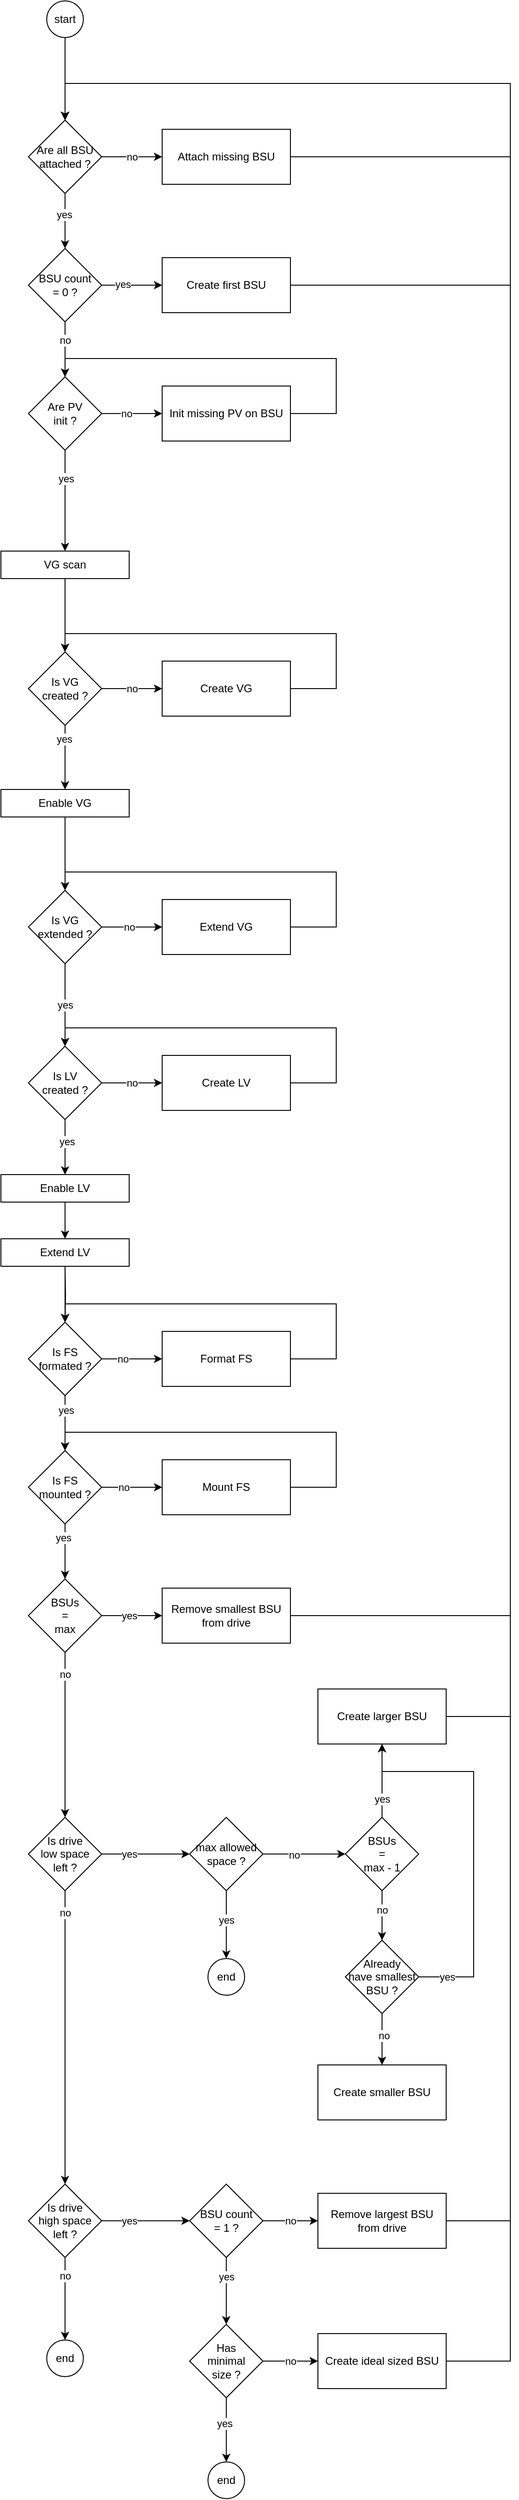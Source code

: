 <mxfile version="21.6.9" type="device">
  <diagram name="Page-1" id="kZzkH0Fhlf61rBuQRZ1X">
    <mxGraphModel dx="1434" dy="790" grid="1" gridSize="10" guides="1" tooltips="1" connect="1" arrows="1" fold="1" page="1" pageScale="1" pageWidth="827" pageHeight="1169" math="0" shadow="0">
      <root>
        <mxCell id="0" />
        <mxCell id="1" parent="0" />
        <mxCell id="NEFv17FfercwadhQsIlZ-129" style="edgeStyle=orthogonalEdgeStyle;rounded=0;orthogonalLoop=1;jettySize=auto;html=1;" parent="1" source="NEFv17FfercwadhQsIlZ-7" target="NEFv17FfercwadhQsIlZ-8" edge="1">
          <mxGeometry relative="1" as="geometry" />
        </mxCell>
        <mxCell id="NEFv17FfercwadhQsIlZ-7" value="start" style="ellipse;whiteSpace=wrap;html=1;aspect=fixed;" parent="1" vertex="1">
          <mxGeometry x="334" y="430" width="40" height="40" as="geometry" />
        </mxCell>
        <mxCell id="NEFv17FfercwadhQsIlZ-15" value="no" style="edgeStyle=orthogonalEdgeStyle;rounded=0;orthogonalLoop=1;jettySize=auto;html=1;" parent="1" source="NEFv17FfercwadhQsIlZ-8" target="NEFv17FfercwadhQsIlZ-13" edge="1">
          <mxGeometry relative="1" as="geometry" />
        </mxCell>
        <mxCell id="NEFv17FfercwadhQsIlZ-20" style="edgeStyle=orthogonalEdgeStyle;rounded=0;orthogonalLoop=1;jettySize=auto;html=1;entryX=0.5;entryY=0;entryDx=0;entryDy=0;" parent="1" source="NEFv17FfercwadhQsIlZ-8" target="NEFv17FfercwadhQsIlZ-19" edge="1">
          <mxGeometry relative="1" as="geometry" />
        </mxCell>
        <mxCell id="NEFv17FfercwadhQsIlZ-21" value="yes" style="edgeLabel;html=1;align=center;verticalAlign=middle;resizable=0;points=[];" parent="NEFv17FfercwadhQsIlZ-20" vertex="1" connectable="0">
          <mxGeometry x="-0.233" y="-1" relative="1" as="geometry">
            <mxPoint as="offset" />
          </mxGeometry>
        </mxCell>
        <mxCell id="NEFv17FfercwadhQsIlZ-8" value="Are all BSU attached ?" style="rhombus;whiteSpace=wrap;html=1;" parent="1" vertex="1">
          <mxGeometry x="314" y="560" width="80" height="80" as="geometry" />
        </mxCell>
        <mxCell id="NEFv17FfercwadhQsIlZ-17" style="edgeStyle=orthogonalEdgeStyle;rounded=0;orthogonalLoop=1;jettySize=auto;html=1;exitX=1;exitY=0.5;exitDx=0;exitDy=0;entryX=0.5;entryY=0;entryDx=0;entryDy=0;" parent="1" source="NEFv17FfercwadhQsIlZ-13" target="NEFv17FfercwadhQsIlZ-8" edge="1">
          <mxGeometry relative="1" as="geometry">
            <Array as="points">
              <mxPoint x="840" y="600" />
              <mxPoint x="840" y="520" />
              <mxPoint x="354" y="520" />
            </Array>
          </mxGeometry>
        </mxCell>
        <mxCell id="NEFv17FfercwadhQsIlZ-13" value="Attach missing BSU" style="rounded=0;whiteSpace=wrap;html=1;" parent="1" vertex="1">
          <mxGeometry x="460" y="570" width="140" height="60" as="geometry" />
        </mxCell>
        <mxCell id="NEFv17FfercwadhQsIlZ-23" style="edgeStyle=orthogonalEdgeStyle;rounded=0;orthogonalLoop=1;jettySize=auto;html=1;" parent="1" source="NEFv17FfercwadhQsIlZ-19" target="NEFv17FfercwadhQsIlZ-22" edge="1">
          <mxGeometry relative="1" as="geometry" />
        </mxCell>
        <mxCell id="VLocWE0LS9aWqX3UbAQ5-9" value="yes" style="edgeLabel;html=1;align=center;verticalAlign=middle;resizable=0;points=[];" vertex="1" connectable="0" parent="NEFv17FfercwadhQsIlZ-23">
          <mxGeometry x="-0.303" y="2" relative="1" as="geometry">
            <mxPoint y="1" as="offset" />
          </mxGeometry>
        </mxCell>
        <mxCell id="NEFv17FfercwadhQsIlZ-26" style="edgeStyle=orthogonalEdgeStyle;rounded=0;orthogonalLoop=1;jettySize=auto;html=1;exitX=0.5;exitY=1;exitDx=0;exitDy=0;" parent="1" source="NEFv17FfercwadhQsIlZ-19" target="NEFv17FfercwadhQsIlZ-25" edge="1">
          <mxGeometry relative="1" as="geometry" />
        </mxCell>
        <mxCell id="VLocWE0LS9aWqX3UbAQ5-10" value="no" style="edgeLabel;html=1;align=center;verticalAlign=middle;resizable=0;points=[];" vertex="1" connectable="0" parent="NEFv17FfercwadhQsIlZ-26">
          <mxGeometry x="-0.183" relative="1" as="geometry">
            <mxPoint y="-5" as="offset" />
          </mxGeometry>
        </mxCell>
        <mxCell id="NEFv17FfercwadhQsIlZ-19" value="BSU count&lt;br&gt;= 0 ?" style="rhombus;whiteSpace=wrap;html=1;" parent="1" vertex="1">
          <mxGeometry x="314" y="700" width="80" height="80" as="geometry" />
        </mxCell>
        <mxCell id="NEFv17FfercwadhQsIlZ-24" style="edgeStyle=orthogonalEdgeStyle;rounded=0;orthogonalLoop=1;jettySize=auto;html=1;exitX=1;exitY=0.5;exitDx=0;exitDy=0;entryX=0.5;entryY=0;entryDx=0;entryDy=0;" parent="1" source="NEFv17FfercwadhQsIlZ-22" target="NEFv17FfercwadhQsIlZ-8" edge="1">
          <mxGeometry relative="1" as="geometry">
            <Array as="points">
              <mxPoint x="840" y="740" />
              <mxPoint x="840" y="520" />
              <mxPoint x="354" y="520" />
            </Array>
          </mxGeometry>
        </mxCell>
        <mxCell id="NEFv17FfercwadhQsIlZ-22" value="Create first BSU" style="rounded=0;whiteSpace=wrap;html=1;" parent="1" vertex="1">
          <mxGeometry x="460" y="710" width="140" height="60" as="geometry" />
        </mxCell>
        <mxCell id="NEFv17FfercwadhQsIlZ-28" style="edgeStyle=orthogonalEdgeStyle;rounded=0;orthogonalLoop=1;jettySize=auto;html=1;entryX=0;entryY=0.5;entryDx=0;entryDy=0;" parent="1" source="NEFv17FfercwadhQsIlZ-25" target="NEFv17FfercwadhQsIlZ-27" edge="1">
          <mxGeometry relative="1" as="geometry" />
        </mxCell>
        <mxCell id="VLocWE0LS9aWqX3UbAQ5-11" value="no" style="edgeLabel;html=1;align=center;verticalAlign=middle;resizable=0;points=[];" vertex="1" connectable="0" parent="NEFv17FfercwadhQsIlZ-28">
          <mxGeometry x="-0.182" y="1" relative="1" as="geometry">
            <mxPoint y="1" as="offset" />
          </mxGeometry>
        </mxCell>
        <mxCell id="NEFv17FfercwadhQsIlZ-31" style="edgeStyle=orthogonalEdgeStyle;rounded=0;orthogonalLoop=1;jettySize=auto;html=1;exitX=0.5;exitY=1;exitDx=0;exitDy=0;" parent="1" source="VLocWE0LS9aWqX3UbAQ5-50" target="NEFv17FfercwadhQsIlZ-30" edge="1">
          <mxGeometry relative="1" as="geometry" />
        </mxCell>
        <mxCell id="NEFv17FfercwadhQsIlZ-25" value="Are PV&lt;br&gt;init ?" style="rhombus;whiteSpace=wrap;html=1;" parent="1" vertex="1">
          <mxGeometry x="314" y="840" width="80" height="80" as="geometry" />
        </mxCell>
        <mxCell id="NEFv17FfercwadhQsIlZ-36" style="edgeStyle=orthogonalEdgeStyle;rounded=0;orthogonalLoop=1;jettySize=auto;html=1;entryX=0.5;entryY=0;entryDx=0;entryDy=0;" parent="1" source="NEFv17FfercwadhQsIlZ-27" target="NEFv17FfercwadhQsIlZ-25" edge="1">
          <mxGeometry relative="1" as="geometry">
            <Array as="points">
              <mxPoint x="650" y="880" />
              <mxPoint x="650" y="820" />
              <mxPoint x="354" y="820" />
            </Array>
          </mxGeometry>
        </mxCell>
        <mxCell id="NEFv17FfercwadhQsIlZ-27" value="Init missing PV on BSU" style="rounded=0;whiteSpace=wrap;html=1;" parent="1" vertex="1">
          <mxGeometry x="460" y="850" width="140" height="60" as="geometry" />
        </mxCell>
        <mxCell id="NEFv17FfercwadhQsIlZ-34" value="no" style="edgeStyle=orthogonalEdgeStyle;rounded=0;orthogonalLoop=1;jettySize=auto;html=1;" parent="1" source="NEFv17FfercwadhQsIlZ-30" target="NEFv17FfercwadhQsIlZ-33" edge="1">
          <mxGeometry relative="1" as="geometry" />
        </mxCell>
        <mxCell id="NEFv17FfercwadhQsIlZ-43" style="edgeStyle=orthogonalEdgeStyle;rounded=0;orthogonalLoop=1;jettySize=auto;html=1;entryX=0.5;entryY=0;entryDx=0;entryDy=0;" parent="1" source="VLocWE0LS9aWqX3UbAQ5-53" target="NEFv17FfercwadhQsIlZ-38" edge="1">
          <mxGeometry relative="1" as="geometry" />
        </mxCell>
        <mxCell id="NEFv17FfercwadhQsIlZ-30" value="Is VG&lt;br&gt;created ?" style="rhombus;whiteSpace=wrap;html=1;" parent="1" vertex="1">
          <mxGeometry x="314" y="1140" width="80" height="80" as="geometry" />
        </mxCell>
        <mxCell id="VLocWE0LS9aWqX3UbAQ5-13" style="edgeStyle=orthogonalEdgeStyle;rounded=0;orthogonalLoop=1;jettySize=auto;html=1;entryX=0.5;entryY=0;entryDx=0;entryDy=0;" edge="1" parent="1" source="NEFv17FfercwadhQsIlZ-33" target="NEFv17FfercwadhQsIlZ-30">
          <mxGeometry relative="1" as="geometry">
            <Array as="points">
              <mxPoint x="650" y="1180" />
              <mxPoint x="650" y="1120" />
              <mxPoint x="354" y="1120" />
            </Array>
          </mxGeometry>
        </mxCell>
        <mxCell id="NEFv17FfercwadhQsIlZ-33" value="Create VG" style="rounded=0;whiteSpace=wrap;html=1;" parent="1" vertex="1">
          <mxGeometry x="460" y="1150" width="140" height="60" as="geometry" />
        </mxCell>
        <mxCell id="NEFv17FfercwadhQsIlZ-41" style="edgeStyle=orthogonalEdgeStyle;rounded=0;orthogonalLoop=1;jettySize=auto;html=1;" parent="1" source="NEFv17FfercwadhQsIlZ-38" target="NEFv17FfercwadhQsIlZ-40" edge="1">
          <mxGeometry relative="1" as="geometry" />
        </mxCell>
        <mxCell id="VLocWE0LS9aWqX3UbAQ5-23" value="no" style="edgeLabel;html=1;align=center;verticalAlign=middle;resizable=0;points=[];" vertex="1" connectable="0" parent="NEFv17FfercwadhQsIlZ-41">
          <mxGeometry x="-0.424" y="-1" relative="1" as="geometry">
            <mxPoint x="11" y="-1" as="offset" />
          </mxGeometry>
        </mxCell>
        <mxCell id="VLocWE0LS9aWqX3UbAQ5-48" value="yes" style="edgeStyle=orthogonalEdgeStyle;rounded=0;orthogonalLoop=1;jettySize=auto;html=1;" edge="1" parent="1" source="NEFv17FfercwadhQsIlZ-38" target="NEFv17FfercwadhQsIlZ-53">
          <mxGeometry relative="1" as="geometry">
            <mxPoint x="354" y="1530" as="targetPoint" />
          </mxGeometry>
        </mxCell>
        <mxCell id="NEFv17FfercwadhQsIlZ-38" value="Is VG&lt;br&gt;extended ?" style="rhombus;whiteSpace=wrap;html=1;" parent="1" vertex="1">
          <mxGeometry x="314" y="1400" width="80" height="80" as="geometry" />
        </mxCell>
        <mxCell id="VLocWE0LS9aWqX3UbAQ5-15" style="edgeStyle=orthogonalEdgeStyle;rounded=0;orthogonalLoop=1;jettySize=auto;html=1;entryX=0.5;entryY=0;entryDx=0;entryDy=0;" edge="1" parent="1" source="NEFv17FfercwadhQsIlZ-40" target="NEFv17FfercwadhQsIlZ-38">
          <mxGeometry relative="1" as="geometry">
            <Array as="points">
              <mxPoint x="650" y="1440" />
              <mxPoint x="650" y="1380" />
              <mxPoint x="354" y="1380" />
            </Array>
          </mxGeometry>
        </mxCell>
        <mxCell id="NEFv17FfercwadhQsIlZ-40" value="Extend VG" style="rounded=0;whiteSpace=wrap;html=1;" parent="1" vertex="1">
          <mxGeometry x="460" y="1410" width="140" height="60" as="geometry" />
        </mxCell>
        <mxCell id="NEFv17FfercwadhQsIlZ-85" style="edgeStyle=orthogonalEdgeStyle;rounded=0;orthogonalLoop=1;jettySize=auto;html=1;entryX=0.5;entryY=0;entryDx=0;entryDy=0;" parent="1" source="NEFv17FfercwadhQsIlZ-53" target="VLocWE0LS9aWqX3UbAQ5-58" edge="1">
          <mxGeometry relative="1" as="geometry">
            <mxPoint x="354" y="1700" as="targetPoint" />
          </mxGeometry>
        </mxCell>
        <mxCell id="VLocWE0LS9aWqX3UbAQ5-21" value="yes" style="edgeLabel;html=1;align=center;verticalAlign=middle;resizable=0;points=[];" vertex="1" connectable="0" parent="NEFv17FfercwadhQsIlZ-85">
          <mxGeometry x="-0.22" y="2" relative="1" as="geometry">
            <mxPoint as="offset" />
          </mxGeometry>
        </mxCell>
        <mxCell id="NEFv17FfercwadhQsIlZ-92" value="no" style="edgeStyle=orthogonalEdgeStyle;rounded=0;orthogonalLoop=1;jettySize=auto;html=1;entryX=0;entryY=0.5;entryDx=0;entryDy=0;" parent="1" source="NEFv17FfercwadhQsIlZ-53" target="NEFv17FfercwadhQsIlZ-60" edge="1">
          <mxGeometry relative="1" as="geometry" />
        </mxCell>
        <mxCell id="NEFv17FfercwadhQsIlZ-53" value="Is LV&lt;br&gt;created ?" style="rhombus;whiteSpace=wrap;html=1;" parent="1" vertex="1">
          <mxGeometry x="314" y="1570" width="80" height="80" as="geometry" />
        </mxCell>
        <mxCell id="VLocWE0LS9aWqX3UbAQ5-16" style="edgeStyle=orthogonalEdgeStyle;rounded=0;orthogonalLoop=1;jettySize=auto;html=1;entryX=0.5;entryY=0;entryDx=0;entryDy=0;" edge="1" parent="1" source="NEFv17FfercwadhQsIlZ-60" target="NEFv17FfercwadhQsIlZ-53">
          <mxGeometry relative="1" as="geometry">
            <Array as="points">
              <mxPoint x="650" y="1610" />
              <mxPoint x="650" y="1550" />
              <mxPoint x="354" y="1550" />
            </Array>
          </mxGeometry>
        </mxCell>
        <mxCell id="NEFv17FfercwadhQsIlZ-60" value="Create LV" style="rounded=0;whiteSpace=wrap;html=1;" parent="1" vertex="1">
          <mxGeometry x="460" y="1580" width="140" height="60" as="geometry" />
        </mxCell>
        <mxCell id="NEFv17FfercwadhQsIlZ-86" style="edgeStyle=orthogonalEdgeStyle;rounded=0;orthogonalLoop=1;jettySize=auto;html=1;exitX=0.5;exitY=1;exitDx=0;exitDy=0;entryX=0.5;entryY=0;entryDx=0;entryDy=0;" parent="1" source="NEFv17FfercwadhQsIlZ-61" target="NEFv17FfercwadhQsIlZ-62" edge="1">
          <mxGeometry relative="1" as="geometry" />
        </mxCell>
        <mxCell id="VLocWE0LS9aWqX3UbAQ5-24" value="yes" style="edgeLabel;html=1;align=center;verticalAlign=middle;resizable=0;points=[];" vertex="1" connectable="0" parent="NEFv17FfercwadhQsIlZ-86">
          <mxGeometry x="-0.517" y="1" relative="1" as="geometry">
            <mxPoint y="1" as="offset" />
          </mxGeometry>
        </mxCell>
        <mxCell id="NEFv17FfercwadhQsIlZ-90" style="edgeStyle=orthogonalEdgeStyle;rounded=0;orthogonalLoop=1;jettySize=auto;html=1;entryX=0;entryY=0.5;entryDx=0;entryDy=0;" parent="1" source="NEFv17FfercwadhQsIlZ-61" target="NEFv17FfercwadhQsIlZ-67" edge="1">
          <mxGeometry relative="1" as="geometry" />
        </mxCell>
        <mxCell id="VLocWE0LS9aWqX3UbAQ5-22" value="no" style="edgeLabel;html=1;align=center;verticalAlign=middle;resizable=0;points=[];" vertex="1" connectable="0" parent="NEFv17FfercwadhQsIlZ-90">
          <mxGeometry x="-0.303" y="1" relative="1" as="geometry">
            <mxPoint y="1" as="offset" />
          </mxGeometry>
        </mxCell>
        <mxCell id="NEFv17FfercwadhQsIlZ-61" value="Is FS&lt;br&gt;formated ?" style="rhombus;whiteSpace=wrap;html=1;" parent="1" vertex="1">
          <mxGeometry x="314" y="1871" width="80" height="80" as="geometry" />
        </mxCell>
        <mxCell id="NEFv17FfercwadhQsIlZ-87" style="edgeStyle=orthogonalEdgeStyle;rounded=0;orthogonalLoop=1;jettySize=auto;html=1;exitX=0.5;exitY=1;exitDx=0;exitDy=0;entryX=0.5;entryY=0;entryDx=0;entryDy=0;" parent="1" source="NEFv17FfercwadhQsIlZ-62" target="NEFv17FfercwadhQsIlZ-63" edge="1">
          <mxGeometry relative="1" as="geometry" />
        </mxCell>
        <mxCell id="VLocWE0LS9aWqX3UbAQ5-27" value="yes" style="edgeLabel;html=1;align=center;verticalAlign=middle;resizable=0;points=[];" vertex="1" connectable="0" parent="NEFv17FfercwadhQsIlZ-87">
          <mxGeometry x="-0.55" y="-2" relative="1" as="geometry">
            <mxPoint y="1" as="offset" />
          </mxGeometry>
        </mxCell>
        <mxCell id="NEFv17FfercwadhQsIlZ-93" style="edgeStyle=orthogonalEdgeStyle;rounded=0;orthogonalLoop=1;jettySize=auto;html=1;entryX=0;entryY=0.5;entryDx=0;entryDy=0;" parent="1" source="NEFv17FfercwadhQsIlZ-62" target="NEFv17FfercwadhQsIlZ-68" edge="1">
          <mxGeometry relative="1" as="geometry" />
        </mxCell>
        <mxCell id="VLocWE0LS9aWqX3UbAQ5-26" value="no" style="edgeLabel;html=1;align=center;verticalAlign=middle;resizable=0;points=[];" vertex="1" connectable="0" parent="NEFv17FfercwadhQsIlZ-93">
          <mxGeometry x="-0.273" y="1" relative="1" as="geometry">
            <mxPoint y="1" as="offset" />
          </mxGeometry>
        </mxCell>
        <mxCell id="NEFv17FfercwadhQsIlZ-62" value="Is FS&lt;br&gt;mounted ?" style="rhombus;whiteSpace=wrap;html=1;" parent="1" vertex="1">
          <mxGeometry x="314" y="2011" width="80" height="80" as="geometry" />
        </mxCell>
        <mxCell id="NEFv17FfercwadhQsIlZ-65" style="edgeStyle=orthogonalEdgeStyle;rounded=0;orthogonalLoop=1;jettySize=auto;html=1;entryX=0;entryY=0.5;entryDx=0;entryDy=0;" parent="1" source="NEFv17FfercwadhQsIlZ-63" target="NEFv17FfercwadhQsIlZ-64" edge="1">
          <mxGeometry relative="1" as="geometry" />
        </mxCell>
        <mxCell id="VLocWE0LS9aWqX3UbAQ5-28" value="yes" style="edgeLabel;html=1;align=center;verticalAlign=middle;resizable=0;points=[];" vertex="1" connectable="0" parent="NEFv17FfercwadhQsIlZ-65">
          <mxGeometry x="-0.394" relative="1" as="geometry">
            <mxPoint x="10" as="offset" />
          </mxGeometry>
        </mxCell>
        <mxCell id="NEFv17FfercwadhQsIlZ-88" style="edgeStyle=orthogonalEdgeStyle;rounded=0;orthogonalLoop=1;jettySize=auto;html=1;exitX=0.5;exitY=1;exitDx=0;exitDy=0;entryX=0.5;entryY=0;entryDx=0;entryDy=0;" parent="1" source="NEFv17FfercwadhQsIlZ-63" target="NEFv17FfercwadhQsIlZ-70" edge="1">
          <mxGeometry relative="1" as="geometry" />
        </mxCell>
        <mxCell id="VLocWE0LS9aWqX3UbAQ5-29" value="no" style="edgeLabel;html=1;align=center;verticalAlign=middle;resizable=0;points=[];" vertex="1" connectable="0" parent="NEFv17FfercwadhQsIlZ-88">
          <mxGeometry x="-0.671" y="1" relative="1" as="geometry">
            <mxPoint x="-1" y="-6" as="offset" />
          </mxGeometry>
        </mxCell>
        <mxCell id="NEFv17FfercwadhQsIlZ-63" value="BSUs&lt;br&gt;=&lt;br&gt;max" style="rhombus;whiteSpace=wrap;html=1;" parent="1" vertex="1">
          <mxGeometry x="314" y="2151" width="80" height="80" as="geometry" />
        </mxCell>
        <mxCell id="NEFv17FfercwadhQsIlZ-66" style="edgeStyle=orthogonalEdgeStyle;rounded=0;orthogonalLoop=1;jettySize=auto;html=1;entryX=0.5;entryY=0;entryDx=0;entryDy=0;" parent="1" source="NEFv17FfercwadhQsIlZ-64" target="NEFv17FfercwadhQsIlZ-8" edge="1">
          <mxGeometry relative="1" as="geometry">
            <Array as="points">
              <mxPoint x="840" y="2191" />
              <mxPoint x="840" y="520" />
              <mxPoint x="354" y="520" />
            </Array>
          </mxGeometry>
        </mxCell>
        <mxCell id="NEFv17FfercwadhQsIlZ-64" value="Remove smallest BSU&lt;br&gt;from drive" style="rounded=0;whiteSpace=wrap;html=1;" parent="1" vertex="1">
          <mxGeometry x="460" y="2161" width="140" height="60" as="geometry" />
        </mxCell>
        <mxCell id="VLocWE0LS9aWqX3UbAQ5-19" style="edgeStyle=orthogonalEdgeStyle;rounded=0;orthogonalLoop=1;jettySize=auto;html=1;entryX=0.5;entryY=0;entryDx=0;entryDy=0;" edge="1" parent="1" source="NEFv17FfercwadhQsIlZ-67" target="NEFv17FfercwadhQsIlZ-61">
          <mxGeometry relative="1" as="geometry">
            <Array as="points">
              <mxPoint x="650" y="1911" />
              <mxPoint x="650" y="1851" />
              <mxPoint x="354" y="1851" />
            </Array>
          </mxGeometry>
        </mxCell>
        <mxCell id="NEFv17FfercwadhQsIlZ-67" value="Format FS" style="rounded=0;whiteSpace=wrap;html=1;" parent="1" vertex="1">
          <mxGeometry x="460" y="1881" width="140" height="60" as="geometry" />
        </mxCell>
        <mxCell id="VLocWE0LS9aWqX3UbAQ5-25" style="edgeStyle=orthogonalEdgeStyle;rounded=0;orthogonalLoop=1;jettySize=auto;html=1;entryX=0.5;entryY=0;entryDx=0;entryDy=0;" edge="1" parent="1" source="NEFv17FfercwadhQsIlZ-68" target="NEFv17FfercwadhQsIlZ-62">
          <mxGeometry relative="1" as="geometry">
            <Array as="points">
              <mxPoint x="650" y="2051" />
              <mxPoint x="650" y="1991" />
              <mxPoint x="354" y="1991" />
            </Array>
          </mxGeometry>
        </mxCell>
        <mxCell id="NEFv17FfercwadhQsIlZ-68" value="Mount FS" style="rounded=0;whiteSpace=wrap;html=1;" parent="1" vertex="1">
          <mxGeometry x="460" y="2021" width="140" height="60" as="geometry" />
        </mxCell>
        <mxCell id="NEFv17FfercwadhQsIlZ-76" style="edgeStyle=orthogonalEdgeStyle;rounded=0;orthogonalLoop=1;jettySize=auto;html=1;" parent="1" source="NEFv17FfercwadhQsIlZ-70" target="NEFv17FfercwadhQsIlZ-71" edge="1">
          <mxGeometry relative="1" as="geometry">
            <mxPoint x="394" y="2451" as="sourcePoint" />
          </mxGeometry>
        </mxCell>
        <mxCell id="NEFv17FfercwadhQsIlZ-78" value="yes" style="edgeLabel;html=1;align=center;verticalAlign=middle;resizable=0;points=[];" parent="NEFv17FfercwadhQsIlZ-76" vertex="1" connectable="0">
          <mxGeometry y="-1" relative="1" as="geometry">
            <mxPoint x="-18" y="-1" as="offset" />
          </mxGeometry>
        </mxCell>
        <mxCell id="NEFv17FfercwadhQsIlZ-107" style="edgeStyle=orthogonalEdgeStyle;rounded=0;orthogonalLoop=1;jettySize=auto;html=1;entryX=0.5;entryY=0;entryDx=0;entryDy=0;" parent="1" source="NEFv17FfercwadhQsIlZ-70" target="NEFv17FfercwadhQsIlZ-97" edge="1">
          <mxGeometry relative="1" as="geometry" />
        </mxCell>
        <mxCell id="VLocWE0LS9aWqX3UbAQ5-30" value="no" style="edgeLabel;html=1;align=center;verticalAlign=middle;resizable=0;points=[];" vertex="1" connectable="0" parent="NEFv17FfercwadhQsIlZ-107">
          <mxGeometry x="-0.632" relative="1" as="geometry">
            <mxPoint y="-35" as="offset" />
          </mxGeometry>
        </mxCell>
        <mxCell id="NEFv17FfercwadhQsIlZ-70" value="Is drive&lt;br&gt;low space&lt;br&gt;left ?" style="rhombus;whiteSpace=wrap;html=1;" parent="1" vertex="1">
          <mxGeometry x="314" y="2411" width="80" height="80" as="geometry" />
        </mxCell>
        <mxCell id="NEFv17FfercwadhQsIlZ-123" style="edgeStyle=orthogonalEdgeStyle;rounded=0;orthogonalLoop=1;jettySize=auto;html=1;entryX=0.5;entryY=0;entryDx=0;entryDy=0;" parent="1" source="NEFv17FfercwadhQsIlZ-71" target="NEFv17FfercwadhQsIlZ-73" edge="1">
          <mxGeometry relative="1" as="geometry" />
        </mxCell>
        <mxCell id="NEFv17FfercwadhQsIlZ-124" value="yes" style="edgeLabel;html=1;align=center;verticalAlign=middle;resizable=0;points=[];" parent="NEFv17FfercwadhQsIlZ-123" vertex="1" connectable="0">
          <mxGeometry x="-0.117" y="3" relative="1" as="geometry">
            <mxPoint x="-3" y="-1" as="offset" />
          </mxGeometry>
        </mxCell>
        <mxCell id="VLocWE0LS9aWqX3UbAQ5-31" style="edgeStyle=orthogonalEdgeStyle;rounded=0;orthogonalLoop=1;jettySize=auto;html=1;entryX=0;entryY=0.5;entryDx=0;entryDy=0;" edge="1" parent="1" source="NEFv17FfercwadhQsIlZ-71" target="VLocWE0LS9aWqX3UbAQ5-8">
          <mxGeometry relative="1" as="geometry" />
        </mxCell>
        <mxCell id="VLocWE0LS9aWqX3UbAQ5-41" value="no" style="edgeLabel;html=1;align=center;verticalAlign=middle;resizable=0;points=[];" vertex="1" connectable="0" parent="VLocWE0LS9aWqX3UbAQ5-31">
          <mxGeometry x="-0.244" y="-1" relative="1" as="geometry">
            <mxPoint as="offset" />
          </mxGeometry>
        </mxCell>
        <mxCell id="NEFv17FfercwadhQsIlZ-71" value="max allowed&lt;br&gt;space&amp;nbsp;?" style="rhombus;whiteSpace=wrap;html=1;" parent="1" vertex="1">
          <mxGeometry x="490" y="2411" width="80" height="80" as="geometry" />
        </mxCell>
        <mxCell id="VLocWE0LS9aWqX3UbAQ5-36" style="edgeStyle=orthogonalEdgeStyle;rounded=0;orthogonalLoop=1;jettySize=auto;html=1;entryX=0.5;entryY=0;entryDx=0;entryDy=0;" edge="1" parent="1" source="NEFv17FfercwadhQsIlZ-72" target="NEFv17FfercwadhQsIlZ-8">
          <mxGeometry relative="1" as="geometry">
            <Array as="points">
              <mxPoint x="840" y="2301" />
              <mxPoint x="840" y="520" />
              <mxPoint x="354" y="520" />
            </Array>
          </mxGeometry>
        </mxCell>
        <mxCell id="NEFv17FfercwadhQsIlZ-72" value="Create larger BSU" style="rounded=0;whiteSpace=wrap;html=1;" parent="1" vertex="1">
          <mxGeometry x="630" y="2271" width="140" height="60" as="geometry" />
        </mxCell>
        <mxCell id="NEFv17FfercwadhQsIlZ-73" value="end" style="ellipse;whiteSpace=wrap;html=1;aspect=fixed;" parent="1" vertex="1">
          <mxGeometry x="510" y="2565" width="40" height="40" as="geometry" />
        </mxCell>
        <mxCell id="NEFv17FfercwadhQsIlZ-127" style="edgeStyle=orthogonalEdgeStyle;rounded=0;orthogonalLoop=1;jettySize=auto;html=1;entryX=0.5;entryY=0;entryDx=0;entryDy=0;" parent="1" source="NEFv17FfercwadhQsIlZ-97" target="NEFv17FfercwadhQsIlZ-125" edge="1">
          <mxGeometry relative="1" as="geometry" />
        </mxCell>
        <mxCell id="NEFv17FfercwadhQsIlZ-128" value="no" style="edgeLabel;html=1;align=center;verticalAlign=middle;resizable=0;points=[];" parent="NEFv17FfercwadhQsIlZ-127" vertex="1" connectable="0">
          <mxGeometry x="-0.122" y="3" relative="1" as="geometry">
            <mxPoint x="-3" y="-20" as="offset" />
          </mxGeometry>
        </mxCell>
        <mxCell id="VLocWE0LS9aWqX3UbAQ5-5" style="edgeStyle=orthogonalEdgeStyle;rounded=0;orthogonalLoop=1;jettySize=auto;html=1;" edge="1" parent="1" source="NEFv17FfercwadhQsIlZ-97" target="NEFv17FfercwadhQsIlZ-98">
          <mxGeometry relative="1" as="geometry" />
        </mxCell>
        <mxCell id="VLocWE0LS9aWqX3UbAQ5-6" value="yes" style="edgeLabel;html=1;align=center;verticalAlign=middle;resizable=0;points=[];" vertex="1" connectable="0" parent="VLocWE0LS9aWqX3UbAQ5-5">
          <mxGeometry x="-0.021" y="1" relative="1" as="geometry">
            <mxPoint x="-17" y="1" as="offset" />
          </mxGeometry>
        </mxCell>
        <mxCell id="NEFv17FfercwadhQsIlZ-97" value="Is drive&lt;br&gt;high space&lt;br&gt;left ?" style="rhombus;whiteSpace=wrap;html=1;" parent="1" vertex="1">
          <mxGeometry x="314" y="2811" width="80" height="80" as="geometry" />
        </mxCell>
        <mxCell id="NEFv17FfercwadhQsIlZ-110" style="edgeStyle=orthogonalEdgeStyle;rounded=0;orthogonalLoop=1;jettySize=auto;html=1;entryX=0.5;entryY=0;entryDx=0;entryDy=0;" parent="1" source="NEFv17FfercwadhQsIlZ-98" target="NEFv17FfercwadhQsIlZ-99" edge="1">
          <mxGeometry relative="1" as="geometry" />
        </mxCell>
        <mxCell id="NEFv17FfercwadhQsIlZ-111" value="yes" style="edgeLabel;html=1;align=center;verticalAlign=middle;resizable=0;points=[];" parent="NEFv17FfercwadhQsIlZ-110" vertex="1" connectable="0">
          <mxGeometry x="-0.114" y="-1" relative="1" as="geometry">
            <mxPoint x="1" y="-12" as="offset" />
          </mxGeometry>
        </mxCell>
        <mxCell id="NEFv17FfercwadhQsIlZ-113" value="no" style="edgeStyle=orthogonalEdgeStyle;rounded=0;orthogonalLoop=1;jettySize=auto;html=1;entryX=0;entryY=0.5;entryDx=0;entryDy=0;" parent="1" source="NEFv17FfercwadhQsIlZ-98" target="NEFv17FfercwadhQsIlZ-106" edge="1">
          <mxGeometry relative="1" as="geometry">
            <mxPoint x="630" y="2851" as="targetPoint" />
          </mxGeometry>
        </mxCell>
        <mxCell id="NEFv17FfercwadhQsIlZ-98" value="BSU count&lt;br&gt;= 1 ?" style="rhombus;whiteSpace=wrap;html=1;" parent="1" vertex="1">
          <mxGeometry x="490" y="2811" width="80" height="80" as="geometry" />
        </mxCell>
        <mxCell id="NEFv17FfercwadhQsIlZ-116" style="edgeStyle=orthogonalEdgeStyle;rounded=0;orthogonalLoop=1;jettySize=auto;html=1;entryX=0.5;entryY=0;entryDx=0;entryDy=0;" parent="1" source="NEFv17FfercwadhQsIlZ-99" target="NEFv17FfercwadhQsIlZ-100" edge="1">
          <mxGeometry relative="1" as="geometry" />
        </mxCell>
        <mxCell id="NEFv17FfercwadhQsIlZ-117" value="yes" style="edgeLabel;html=1;align=center;verticalAlign=middle;resizable=0;points=[];" parent="NEFv17FfercwadhQsIlZ-116" vertex="1" connectable="0">
          <mxGeometry x="-0.2" y="-2" relative="1" as="geometry">
            <mxPoint as="offset" />
          </mxGeometry>
        </mxCell>
        <mxCell id="NEFv17FfercwadhQsIlZ-119" value="no" style="edgeStyle=orthogonalEdgeStyle;rounded=0;orthogonalLoop=1;jettySize=auto;html=1;entryX=0;entryY=0.5;entryDx=0;entryDy=0;" parent="1" source="NEFv17FfercwadhQsIlZ-99" target="NEFv17FfercwadhQsIlZ-118" edge="1">
          <mxGeometry relative="1" as="geometry" />
        </mxCell>
        <mxCell id="NEFv17FfercwadhQsIlZ-99" value="Has&lt;br&gt;minimal&lt;br&gt;size ?" style="rhombus;whiteSpace=wrap;html=1;" parent="1" vertex="1">
          <mxGeometry x="490" y="2964" width="80" height="80" as="geometry" />
        </mxCell>
        <mxCell id="NEFv17FfercwadhQsIlZ-100" value="end" style="ellipse;whiteSpace=wrap;html=1;aspect=fixed;" parent="1" vertex="1">
          <mxGeometry x="510" y="3114" width="40" height="40" as="geometry" />
        </mxCell>
        <mxCell id="NEFv17FfercwadhQsIlZ-112" style="edgeStyle=orthogonalEdgeStyle;rounded=0;orthogonalLoop=1;jettySize=auto;html=1;entryX=0.5;entryY=0;entryDx=0;entryDy=0;" parent="1" target="NEFv17FfercwadhQsIlZ-8" edge="1">
          <mxGeometry relative="1" as="geometry">
            <Array as="points">
              <mxPoint x="840" y="2067" />
              <mxPoint x="840" y="520" />
              <mxPoint x="354" y="520" />
            </Array>
            <mxPoint x="840" y="2210" as="sourcePoint" />
          </mxGeometry>
        </mxCell>
        <mxCell id="VLocWE0LS9aWqX3UbAQ5-7" style="edgeStyle=orthogonalEdgeStyle;rounded=0;orthogonalLoop=1;jettySize=auto;html=1;entryX=0.5;entryY=0;entryDx=0;entryDy=0;" edge="1" parent="1" source="NEFv17FfercwadhQsIlZ-106" target="NEFv17FfercwadhQsIlZ-8">
          <mxGeometry relative="1" as="geometry">
            <Array as="points">
              <mxPoint x="840" y="2851" />
              <mxPoint x="840" y="520" />
              <mxPoint x="354" y="520" />
            </Array>
          </mxGeometry>
        </mxCell>
        <mxCell id="NEFv17FfercwadhQsIlZ-106" value="Remove largest BSU&lt;br&gt;from drive" style="rounded=0;whiteSpace=wrap;html=1;" parent="1" vertex="1">
          <mxGeometry x="630" y="2821" width="140" height="60" as="geometry" />
        </mxCell>
        <mxCell id="NEFv17FfercwadhQsIlZ-120" style="edgeStyle=orthogonalEdgeStyle;rounded=0;orthogonalLoop=1;jettySize=auto;html=1;entryX=0.5;entryY=0;entryDx=0;entryDy=0;exitX=1;exitY=0.5;exitDx=0;exitDy=0;" parent="1" source="NEFv17FfercwadhQsIlZ-118" target="NEFv17FfercwadhQsIlZ-8" edge="1">
          <mxGeometry relative="1" as="geometry">
            <Array as="points">
              <mxPoint x="840" y="3004" />
              <mxPoint x="840" y="520" />
              <mxPoint x="354" y="520" />
            </Array>
          </mxGeometry>
        </mxCell>
        <mxCell id="NEFv17FfercwadhQsIlZ-118" value="Create ideal sized BSU" style="rounded=0;whiteSpace=wrap;html=1;" parent="1" vertex="1">
          <mxGeometry x="630" y="2974" width="140" height="60" as="geometry" />
        </mxCell>
        <mxCell id="NEFv17FfercwadhQsIlZ-125" value="end" style="ellipse;whiteSpace=wrap;html=1;aspect=fixed;" parent="1" vertex="1">
          <mxGeometry x="334" y="2981" width="40" height="40" as="geometry" />
        </mxCell>
        <mxCell id="VLocWE0LS9aWqX3UbAQ5-32" style="edgeStyle=orthogonalEdgeStyle;rounded=0;orthogonalLoop=1;jettySize=auto;html=1;" edge="1" parent="1" source="VLocWE0LS9aWqX3UbAQ5-8" target="NEFv17FfercwadhQsIlZ-72">
          <mxGeometry relative="1" as="geometry" />
        </mxCell>
        <mxCell id="VLocWE0LS9aWqX3UbAQ5-38" value="yes" style="edgeLabel;html=1;align=center;verticalAlign=middle;resizable=0;points=[];" vertex="1" connectable="0" parent="VLocWE0LS9aWqX3UbAQ5-32">
          <mxGeometry x="-0.175" y="1" relative="1" as="geometry">
            <mxPoint x="1" y="13" as="offset" />
          </mxGeometry>
        </mxCell>
        <mxCell id="VLocWE0LS9aWqX3UbAQ5-42" style="edgeStyle=orthogonalEdgeStyle;rounded=0;orthogonalLoop=1;jettySize=auto;html=1;" edge="1" parent="1" source="VLocWE0LS9aWqX3UbAQ5-8" target="VLocWE0LS9aWqX3UbAQ5-40">
          <mxGeometry relative="1" as="geometry" />
        </mxCell>
        <mxCell id="VLocWE0LS9aWqX3UbAQ5-45" value="no" style="edgeLabel;html=1;align=center;verticalAlign=middle;resizable=0;points=[];" vertex="1" connectable="0" parent="VLocWE0LS9aWqX3UbAQ5-42">
          <mxGeometry x="-0.222" relative="1" as="geometry">
            <mxPoint as="offset" />
          </mxGeometry>
        </mxCell>
        <mxCell id="VLocWE0LS9aWqX3UbAQ5-8" value="BSUs&lt;br&gt;=&lt;br&gt;max - 1" style="rhombus;whiteSpace=wrap;html=1;" vertex="1" parent="1">
          <mxGeometry x="660" y="2411" width="80" height="80" as="geometry" />
        </mxCell>
        <mxCell id="VLocWE0LS9aWqX3UbAQ5-18" style="edgeStyle=orthogonalEdgeStyle;rounded=0;orthogonalLoop=1;jettySize=auto;html=1;exitX=0.5;exitY=1;exitDx=0;exitDy=0;entryX=0.5;entryY=0;entryDx=0;entryDy=0;" edge="1" parent="1" target="NEFv17FfercwadhQsIlZ-61">
          <mxGeometry relative="1" as="geometry">
            <mxPoint x="354" y="1811" as="sourcePoint" />
          </mxGeometry>
        </mxCell>
        <mxCell id="VLocWE0LS9aWqX3UbAQ5-33" value="Create smaller BSU" style="rounded=0;whiteSpace=wrap;html=1;" vertex="1" parent="1">
          <mxGeometry x="630" y="2681" width="140" height="60" as="geometry" />
        </mxCell>
        <mxCell id="VLocWE0LS9aWqX3UbAQ5-43" style="edgeStyle=orthogonalEdgeStyle;rounded=0;orthogonalLoop=1;jettySize=auto;html=1;" edge="1" parent="1" source="VLocWE0LS9aWqX3UbAQ5-40" target="VLocWE0LS9aWqX3UbAQ5-33">
          <mxGeometry relative="1" as="geometry" />
        </mxCell>
        <mxCell id="VLocWE0LS9aWqX3UbAQ5-47" value="no" style="edgeLabel;html=1;align=center;verticalAlign=middle;resizable=0;points=[];" vertex="1" connectable="0" parent="VLocWE0LS9aWqX3UbAQ5-43">
          <mxGeometry x="-0.151" y="2" relative="1" as="geometry">
            <mxPoint as="offset" />
          </mxGeometry>
        </mxCell>
        <mxCell id="VLocWE0LS9aWqX3UbAQ5-44" style="edgeStyle=orthogonalEdgeStyle;rounded=0;orthogonalLoop=1;jettySize=auto;html=1;entryX=0.5;entryY=1;entryDx=0;entryDy=0;" edge="1" parent="1" source="VLocWE0LS9aWqX3UbAQ5-40" target="NEFv17FfercwadhQsIlZ-72">
          <mxGeometry relative="1" as="geometry">
            <mxPoint x="770" y="2391" as="targetPoint" />
            <Array as="points">
              <mxPoint x="800" y="2585" />
              <mxPoint x="800" y="2361" />
              <mxPoint x="700" y="2361" />
            </Array>
          </mxGeometry>
        </mxCell>
        <mxCell id="VLocWE0LS9aWqX3UbAQ5-46" value="yes" style="edgeLabel;html=1;align=center;verticalAlign=middle;resizable=0;points=[];" vertex="1" connectable="0" parent="VLocWE0LS9aWqX3UbAQ5-44">
          <mxGeometry x="-0.921" relative="1" as="geometry">
            <mxPoint x="14" as="offset" />
          </mxGeometry>
        </mxCell>
        <mxCell id="VLocWE0LS9aWqX3UbAQ5-40" value="Already&lt;br&gt;have smallest&lt;br&gt;BSU ?" style="rhombus;whiteSpace=wrap;html=1;" vertex="1" parent="1">
          <mxGeometry x="660" y="2545" width="80" height="80" as="geometry" />
        </mxCell>
        <mxCell id="VLocWE0LS9aWqX3UbAQ5-51" value="" style="edgeStyle=orthogonalEdgeStyle;rounded=0;orthogonalLoop=1;jettySize=auto;html=1;exitX=0.5;exitY=1;exitDx=0;exitDy=0;" edge="1" parent="1" source="NEFv17FfercwadhQsIlZ-25" target="VLocWE0LS9aWqX3UbAQ5-50">
          <mxGeometry relative="1" as="geometry">
            <mxPoint x="354" y="920" as="sourcePoint" />
            <mxPoint x="354" y="1140" as="targetPoint" />
          </mxGeometry>
        </mxCell>
        <mxCell id="VLocWE0LS9aWqX3UbAQ5-52" value="yes" style="edgeLabel;html=1;align=center;verticalAlign=middle;resizable=0;points=[];" vertex="1" connectable="0" parent="VLocWE0LS9aWqX3UbAQ5-51">
          <mxGeometry x="-0.45" y="1" relative="1" as="geometry">
            <mxPoint as="offset" />
          </mxGeometry>
        </mxCell>
        <mxCell id="VLocWE0LS9aWqX3UbAQ5-50" value="VG scan" style="rounded=0;whiteSpace=wrap;html=1;" vertex="1" parent="1">
          <mxGeometry x="284" y="1030" width="140" height="30" as="geometry" />
        </mxCell>
        <mxCell id="VLocWE0LS9aWqX3UbAQ5-54" value="" style="edgeStyle=orthogonalEdgeStyle;rounded=0;orthogonalLoop=1;jettySize=auto;html=1;entryX=0.5;entryY=0;entryDx=0;entryDy=0;" edge="1" parent="1" source="NEFv17FfercwadhQsIlZ-30" target="VLocWE0LS9aWqX3UbAQ5-53">
          <mxGeometry relative="1" as="geometry">
            <mxPoint x="354" y="1220" as="sourcePoint" />
            <mxPoint x="354" y="1450" as="targetPoint" />
          </mxGeometry>
        </mxCell>
        <mxCell id="VLocWE0LS9aWqX3UbAQ5-55" value="yes" style="edgeLabel;html=1;align=center;verticalAlign=middle;resizable=0;points=[];" vertex="1" connectable="0" parent="VLocWE0LS9aWqX3UbAQ5-54">
          <mxGeometry x="-0.617" y="-1" relative="1" as="geometry">
            <mxPoint y="1" as="offset" />
          </mxGeometry>
        </mxCell>
        <mxCell id="VLocWE0LS9aWqX3UbAQ5-53" value="Enable VG" style="rounded=0;whiteSpace=wrap;html=1;" vertex="1" parent="1">
          <mxGeometry x="284" y="1290" width="140" height="30" as="geometry" />
        </mxCell>
        <mxCell id="VLocWE0LS9aWqX3UbAQ5-60" style="edgeStyle=orthogonalEdgeStyle;rounded=0;orthogonalLoop=1;jettySize=auto;html=1;" edge="1" parent="1" source="VLocWE0LS9aWqX3UbAQ5-57" target="NEFv17FfercwadhQsIlZ-61">
          <mxGeometry relative="1" as="geometry" />
        </mxCell>
        <mxCell id="VLocWE0LS9aWqX3UbAQ5-57" value="Extend LV" style="rounded=0;whiteSpace=wrap;html=1;" vertex="1" parent="1">
          <mxGeometry x="284" y="1780" width="140" height="30" as="geometry" />
        </mxCell>
        <mxCell id="VLocWE0LS9aWqX3UbAQ5-59" style="edgeStyle=orthogonalEdgeStyle;rounded=0;orthogonalLoop=1;jettySize=auto;html=1;" edge="1" parent="1" source="VLocWE0LS9aWqX3UbAQ5-58" target="VLocWE0LS9aWqX3UbAQ5-57">
          <mxGeometry relative="1" as="geometry" />
        </mxCell>
        <mxCell id="VLocWE0LS9aWqX3UbAQ5-58" value="Enable LV" style="rounded=0;whiteSpace=wrap;html=1;" vertex="1" parent="1">
          <mxGeometry x="284" y="1710" width="140" height="30" as="geometry" />
        </mxCell>
      </root>
    </mxGraphModel>
  </diagram>
</mxfile>
